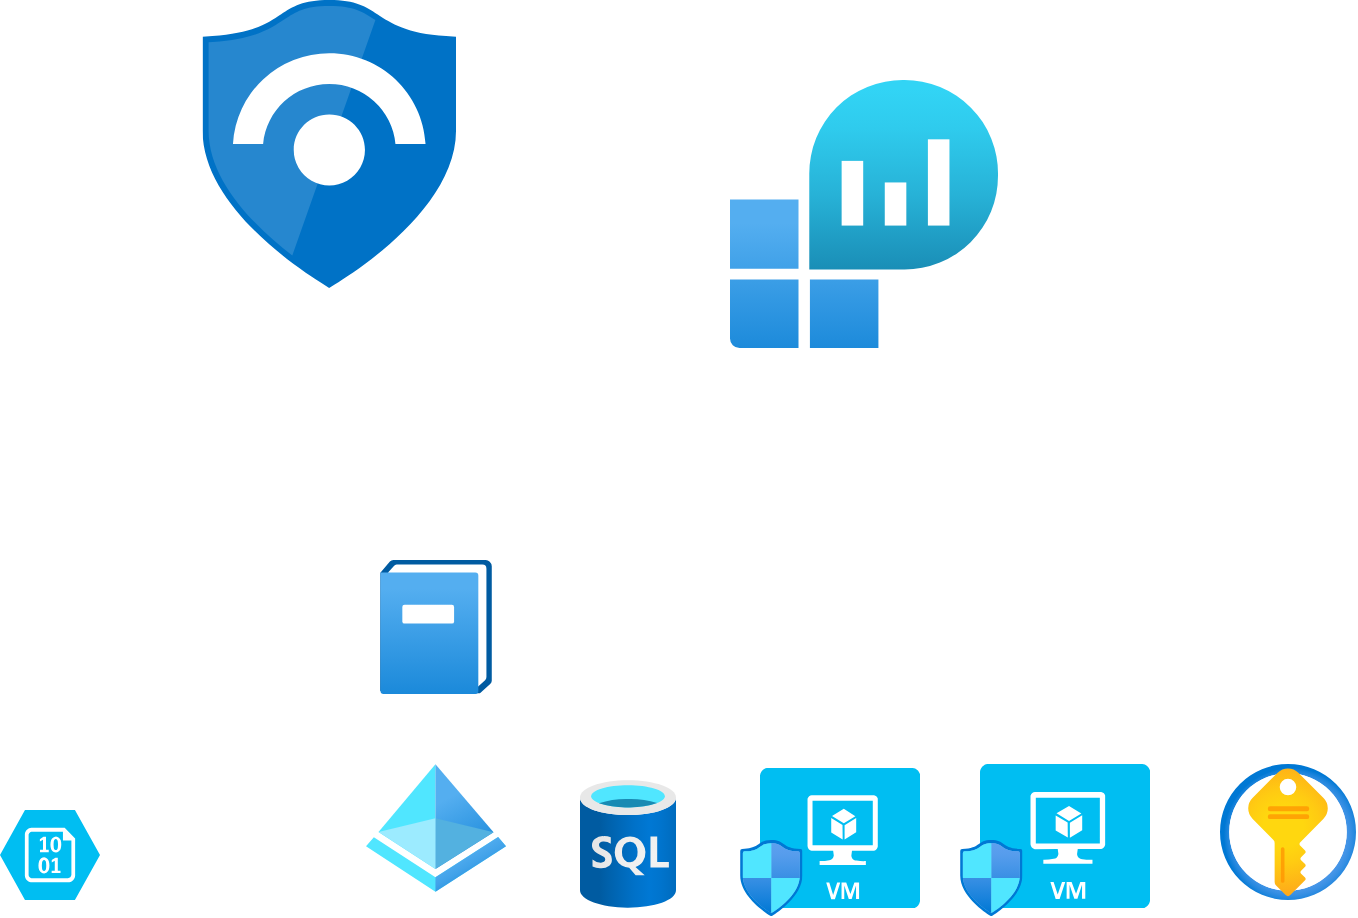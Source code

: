<mxfile version="22.1.17" type="github">
  <diagram name="Page-1" id="p_PMgQPlf6-vGvT3pBbs">
    <mxGraphModel dx="1426" dy="793" grid="1" gridSize="10" guides="1" tooltips="1" connect="1" arrows="1" fold="1" page="1" pageScale="1" pageWidth="850" pageHeight="1100" math="0" shadow="0">
      <root>
        <mxCell id="0" />
        <mxCell id="1" parent="0" />
        <mxCell id="XQDlyD4wbLP7uFr0ZUoT-1" value="" style="image;aspect=fixed;html=1;points=[];align=center;fontSize=12;image=img/lib/azure2/analytics/Log_Analytics_Workspaces.svg;" vertex="1" parent="1">
          <mxGeometry x="425" y="310" width="134" height="134" as="geometry" />
        </mxCell>
        <mxCell id="XQDlyD4wbLP7uFr0ZUoT-2" value="" style="image;aspect=fixed;html=1;points=[];align=center;fontSize=12;image=img/lib/azure2/databases/SQL_Database.svg;" vertex="1" parent="1">
          <mxGeometry x="350" y="660" width="48" height="64" as="geometry" />
        </mxCell>
        <mxCell id="XQDlyD4wbLP7uFr0ZUoT-3" value="" style="verticalLabelPosition=bottom;html=1;verticalAlign=top;align=center;strokeColor=none;fillColor=#00BEF2;shape=mxgraph.azure.virtual_machine;" vertex="1" parent="1">
          <mxGeometry x="440" y="654" width="80" height="70" as="geometry" />
        </mxCell>
        <mxCell id="XQDlyD4wbLP7uFr0ZUoT-4" value="" style="verticalLabelPosition=bottom;html=1;verticalAlign=top;align=center;strokeColor=none;fillColor=#00BEF2;shape=mxgraph.azure.virtual_machine;" vertex="1" parent="1">
          <mxGeometry x="550" y="652" width="85" height="72" as="geometry" />
        </mxCell>
        <mxCell id="XQDlyD4wbLP7uFr0ZUoT-5" value="" style="image;aspect=fixed;html=1;points=[];align=center;fontSize=12;image=img/lib/azure2/identity/Azure_Active_Directory.svg;" vertex="1" parent="1">
          <mxGeometry x="243" y="652" width="70" height="64" as="geometry" />
        </mxCell>
        <mxCell id="XQDlyD4wbLP7uFr0ZUoT-6" value="" style="image;sketch=0;aspect=fixed;html=1;points=[];align=center;fontSize=12;image=img/lib/mscae/Azure_Sentinel.svg;" vertex="1" parent="1">
          <mxGeometry x="161.29" y="270" width="126.72" height="144" as="geometry" />
        </mxCell>
        <mxCell id="XQDlyD4wbLP7uFr0ZUoT-8" value="" style="image;aspect=fixed;html=1;points=[];align=center;fontSize=12;image=img/lib/azure2/management_governance/Activity_Log.svg;" vertex="1" parent="1">
          <mxGeometry x="250" y="550" width="56.0" height="67" as="geometry" />
        </mxCell>
        <mxCell id="XQDlyD4wbLP7uFr0ZUoT-9" value="" style="image;aspect=fixed;html=1;points=[];align=center;fontSize=12;image=img/lib/azure2/networking/Network_Security_Groups.svg;" vertex="1" parent="1">
          <mxGeometry x="430" y="690" width="31.29" height="38" as="geometry" />
        </mxCell>
        <mxCell id="XQDlyD4wbLP7uFr0ZUoT-10" value="" style="image;aspect=fixed;html=1;points=[];align=center;fontSize=12;image=img/lib/azure2/networking/Network_Security_Groups.svg;" vertex="1" parent="1">
          <mxGeometry x="540" y="690" width="31.29" height="38" as="geometry" />
        </mxCell>
        <mxCell id="XQDlyD4wbLP7uFr0ZUoT-11" value="" style="verticalLabelPosition=bottom;html=1;verticalAlign=top;align=center;strokeColor=none;fillColor=#00BEF2;shape=mxgraph.azure.storage_blob;" vertex="1" parent="1">
          <mxGeometry x="60" y="675" width="50" height="45" as="geometry" />
        </mxCell>
        <mxCell id="XQDlyD4wbLP7uFr0ZUoT-12" value="" style="image;aspect=fixed;html=1;points=[];align=center;fontSize=12;image=img/lib/azure2/security/Key_Vaults.svg;" vertex="1" parent="1">
          <mxGeometry x="670" y="652" width="68" height="68" as="geometry" />
        </mxCell>
      </root>
    </mxGraphModel>
  </diagram>
</mxfile>
